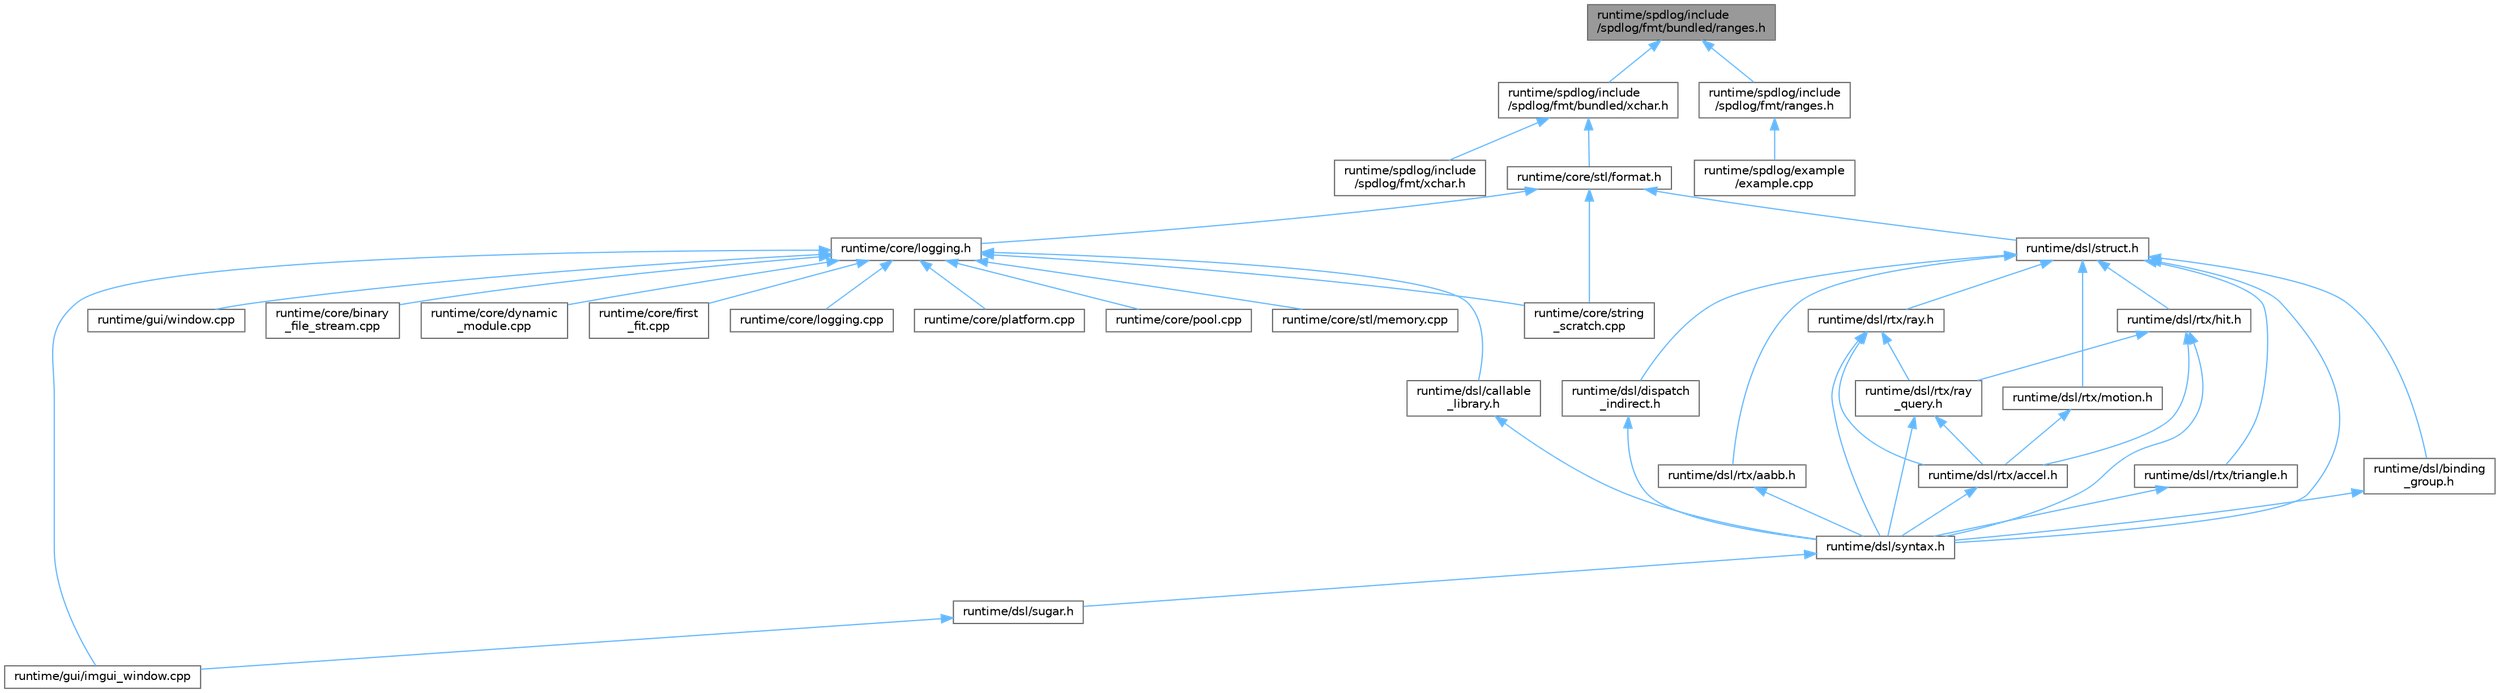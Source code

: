 digraph "runtime/spdlog/include/spdlog/fmt/bundled/ranges.h"
{
 // LATEX_PDF_SIZE
  bgcolor="transparent";
  edge [fontname=Helvetica,fontsize=10,labelfontname=Helvetica,labelfontsize=10];
  node [fontname=Helvetica,fontsize=10,shape=box,height=0.2,width=0.4];
  Node1 [id="Node000001",label="runtime/spdlog/include\l/spdlog/fmt/bundled/ranges.h",height=0.2,width=0.4,color="gray40", fillcolor="grey60", style="filled", fontcolor="black",tooltip=" "];
  Node1 -> Node2 [id="edge45_Node000001_Node000002",dir="back",color="steelblue1",style="solid",tooltip=" "];
  Node2 [id="Node000002",label="runtime/spdlog/include\l/spdlog/fmt/bundled/xchar.h",height=0.2,width=0.4,color="grey40", fillcolor="white", style="filled",URL="$bundled_2xchar_8h.html",tooltip=" "];
  Node2 -> Node3 [id="edge46_Node000002_Node000003",dir="back",color="steelblue1",style="solid",tooltip=" "];
  Node3 [id="Node000003",label="runtime/core/stl/format.h",height=0.2,width=0.4,color="grey40", fillcolor="white", style="filled",URL="$core_2stl_2format_8h.html",tooltip=" "];
  Node3 -> Node4 [id="edge47_Node000003_Node000004",dir="back",color="steelblue1",style="solid",tooltip=" "];
  Node4 [id="Node000004",label="runtime/core/logging.h",height=0.2,width=0.4,color="grey40", fillcolor="white", style="filled",URL="$logging_8h.html",tooltip=" "];
  Node4 -> Node5 [id="edge48_Node000004_Node000005",dir="back",color="steelblue1",style="solid",tooltip=" "];
  Node5 [id="Node000005",label="runtime/core/binary\l_file_stream.cpp",height=0.2,width=0.4,color="grey40", fillcolor="white", style="filled",URL="$binary__file__stream_8cpp.html",tooltip=" "];
  Node4 -> Node6 [id="edge49_Node000004_Node000006",dir="back",color="steelblue1",style="solid",tooltip=" "];
  Node6 [id="Node000006",label="runtime/core/dynamic\l_module.cpp",height=0.2,width=0.4,color="grey40", fillcolor="white", style="filled",URL="$dynamic__module_8cpp.html",tooltip=" "];
  Node4 -> Node7 [id="edge50_Node000004_Node000007",dir="back",color="steelblue1",style="solid",tooltip=" "];
  Node7 [id="Node000007",label="runtime/core/first\l_fit.cpp",height=0.2,width=0.4,color="grey40", fillcolor="white", style="filled",URL="$first__fit_8cpp.html",tooltip=" "];
  Node4 -> Node8 [id="edge51_Node000004_Node000008",dir="back",color="steelblue1",style="solid",tooltip=" "];
  Node8 [id="Node000008",label="runtime/core/logging.cpp",height=0.2,width=0.4,color="grey40", fillcolor="white", style="filled",URL="$logging_8cpp.html",tooltip=" "];
  Node4 -> Node9 [id="edge52_Node000004_Node000009",dir="back",color="steelblue1",style="solid",tooltip=" "];
  Node9 [id="Node000009",label="runtime/core/platform.cpp",height=0.2,width=0.4,color="grey40", fillcolor="white", style="filled",URL="$platform_8cpp.html",tooltip=" "];
  Node4 -> Node10 [id="edge53_Node000004_Node000010",dir="back",color="steelblue1",style="solid",tooltip=" "];
  Node10 [id="Node000010",label="runtime/core/pool.cpp",height=0.2,width=0.4,color="grey40", fillcolor="white", style="filled",URL="$pool_8cpp.html",tooltip=" "];
  Node4 -> Node11 [id="edge54_Node000004_Node000011",dir="back",color="steelblue1",style="solid",tooltip=" "];
  Node11 [id="Node000011",label="runtime/core/stl/memory.cpp",height=0.2,width=0.4,color="grey40", fillcolor="white", style="filled",URL="$core_2stl_2memory_8cpp.html",tooltip=" "];
  Node4 -> Node12 [id="edge55_Node000004_Node000012",dir="back",color="steelblue1",style="solid",tooltip=" "];
  Node12 [id="Node000012",label="runtime/core/string\l_scratch.cpp",height=0.2,width=0.4,color="grey40", fillcolor="white", style="filled",URL="$string__scratch_8cpp.html",tooltip=" "];
  Node4 -> Node13 [id="edge56_Node000004_Node000013",dir="back",color="steelblue1",style="solid",tooltip=" "];
  Node13 [id="Node000013",label="runtime/dsl/callable\l_library.h",height=0.2,width=0.4,color="grey40", fillcolor="white", style="filled",URL="$dsl_2callable__library_8h.html",tooltip=" "];
  Node13 -> Node14 [id="edge57_Node000013_Node000014",dir="back",color="steelblue1",style="solid",tooltip=" "];
  Node14 [id="Node000014",label="runtime/dsl/syntax.h",height=0.2,width=0.4,color="grey40", fillcolor="white", style="filled",URL="$syntax_8h.html",tooltip=" "];
  Node14 -> Node15 [id="edge58_Node000014_Node000015",dir="back",color="steelblue1",style="solid",tooltip=" "];
  Node15 [id="Node000015",label="runtime/dsl/sugar.h",height=0.2,width=0.4,color="grey40", fillcolor="white", style="filled",URL="$sugar_8h.html",tooltip=" "];
  Node15 -> Node16 [id="edge59_Node000015_Node000016",dir="back",color="steelblue1",style="solid",tooltip=" "];
  Node16 [id="Node000016",label="runtime/gui/imgui_window.cpp",height=0.2,width=0.4,color="grey40", fillcolor="white", style="filled",URL="$imgui__window_8cpp.html",tooltip=" "];
  Node4 -> Node16 [id="edge60_Node000004_Node000016",dir="back",color="steelblue1",style="solid",tooltip=" "];
  Node4 -> Node17 [id="edge61_Node000004_Node000017",dir="back",color="steelblue1",style="solid",tooltip=" "];
  Node17 [id="Node000017",label="runtime/gui/window.cpp",height=0.2,width=0.4,color="grey40", fillcolor="white", style="filled",URL="$window_8cpp.html",tooltip=" "];
  Node3 -> Node12 [id="edge62_Node000003_Node000012",dir="back",color="steelblue1",style="solid",tooltip=" "];
  Node3 -> Node18 [id="edge63_Node000003_Node000018",dir="back",color="steelblue1",style="solid",tooltip=" "];
  Node18 [id="Node000018",label="runtime/dsl/struct.h",height=0.2,width=0.4,color="grey40", fillcolor="white", style="filled",URL="$struct_8h.html",tooltip=" "];
  Node18 -> Node19 [id="edge64_Node000018_Node000019",dir="back",color="steelblue1",style="solid",tooltip=" "];
  Node19 [id="Node000019",label="runtime/dsl/binding\l_group.h",height=0.2,width=0.4,color="grey40", fillcolor="white", style="filled",URL="$binding__group_8h.html",tooltip=" "];
  Node19 -> Node14 [id="edge65_Node000019_Node000014",dir="back",color="steelblue1",style="solid",tooltip=" "];
  Node18 -> Node20 [id="edge66_Node000018_Node000020",dir="back",color="steelblue1",style="solid",tooltip=" "];
  Node20 [id="Node000020",label="runtime/dsl/dispatch\l_indirect.h",height=0.2,width=0.4,color="grey40", fillcolor="white", style="filled",URL="$dispatch__indirect_8h.html",tooltip=" "];
  Node20 -> Node14 [id="edge67_Node000020_Node000014",dir="back",color="steelblue1",style="solid",tooltip=" "];
  Node18 -> Node21 [id="edge68_Node000018_Node000021",dir="back",color="steelblue1",style="solid",tooltip=" "];
  Node21 [id="Node000021",label="runtime/dsl/rtx/aabb.h",height=0.2,width=0.4,color="grey40", fillcolor="white", style="filled",URL="$dsl_2rtx_2aabb_8h.html",tooltip=" "];
  Node21 -> Node14 [id="edge69_Node000021_Node000014",dir="back",color="steelblue1",style="solid",tooltip=" "];
  Node18 -> Node22 [id="edge70_Node000018_Node000022",dir="back",color="steelblue1",style="solid",tooltip=" "];
  Node22 [id="Node000022",label="runtime/dsl/rtx/hit.h",height=0.2,width=0.4,color="grey40", fillcolor="white", style="filled",URL="$dsl_2rtx_2hit_8h.html",tooltip=" "];
  Node22 -> Node23 [id="edge71_Node000022_Node000023",dir="back",color="steelblue1",style="solid",tooltip=" "];
  Node23 [id="Node000023",label="runtime/dsl/rtx/accel.h",height=0.2,width=0.4,color="grey40", fillcolor="white", style="filled",URL="$dsl_2rtx_2accel_8h.html",tooltip=" "];
  Node23 -> Node14 [id="edge72_Node000023_Node000014",dir="back",color="steelblue1",style="solid",tooltip=" "];
  Node22 -> Node24 [id="edge73_Node000022_Node000024",dir="back",color="steelblue1",style="solid",tooltip=" "];
  Node24 [id="Node000024",label="runtime/dsl/rtx/ray\l_query.h",height=0.2,width=0.4,color="grey40", fillcolor="white", style="filled",URL="$ray__query_8h.html",tooltip=" "];
  Node24 -> Node23 [id="edge74_Node000024_Node000023",dir="back",color="steelblue1",style="solid",tooltip=" "];
  Node24 -> Node14 [id="edge75_Node000024_Node000014",dir="back",color="steelblue1",style="solid",tooltip=" "];
  Node22 -> Node14 [id="edge76_Node000022_Node000014",dir="back",color="steelblue1",style="solid",tooltip=" "];
  Node18 -> Node25 [id="edge77_Node000018_Node000025",dir="back",color="steelblue1",style="solid",tooltip=" "];
  Node25 [id="Node000025",label="runtime/dsl/rtx/motion.h",height=0.2,width=0.4,color="grey40", fillcolor="white", style="filled",URL="$motion_8h.html",tooltip=" "];
  Node25 -> Node23 [id="edge78_Node000025_Node000023",dir="back",color="steelblue1",style="solid",tooltip=" "];
  Node18 -> Node26 [id="edge79_Node000018_Node000026",dir="back",color="steelblue1",style="solid",tooltip=" "];
  Node26 [id="Node000026",label="runtime/dsl/rtx/ray.h",height=0.2,width=0.4,color="grey40", fillcolor="white", style="filled",URL="$dsl_2rtx_2ray_8h.html",tooltip=" "];
  Node26 -> Node23 [id="edge80_Node000026_Node000023",dir="back",color="steelblue1",style="solid",tooltip=" "];
  Node26 -> Node24 [id="edge81_Node000026_Node000024",dir="back",color="steelblue1",style="solid",tooltip=" "];
  Node26 -> Node14 [id="edge82_Node000026_Node000014",dir="back",color="steelblue1",style="solid",tooltip=" "];
  Node18 -> Node27 [id="edge83_Node000018_Node000027",dir="back",color="steelblue1",style="solid",tooltip=" "];
  Node27 [id="Node000027",label="runtime/dsl/rtx/triangle.h",height=0.2,width=0.4,color="grey40", fillcolor="white", style="filled",URL="$dsl_2rtx_2triangle_8h.html",tooltip=" "];
  Node27 -> Node14 [id="edge84_Node000027_Node000014",dir="back",color="steelblue1",style="solid",tooltip=" "];
  Node18 -> Node14 [id="edge85_Node000018_Node000014",dir="back",color="steelblue1",style="solid",tooltip=" "];
  Node2 -> Node28 [id="edge86_Node000002_Node000028",dir="back",color="steelblue1",style="solid",tooltip=" "];
  Node28 [id="Node000028",label="runtime/spdlog/include\l/spdlog/fmt/xchar.h",height=0.2,width=0.4,color="grey40", fillcolor="white", style="filled",URL="$xchar_8h.html",tooltip=" "];
  Node1 -> Node29 [id="edge87_Node000001_Node000029",dir="back",color="steelblue1",style="solid",tooltip=" "];
  Node29 [id="Node000029",label="runtime/spdlog/include\l/spdlog/fmt/ranges.h",height=0.2,width=0.4,color="grey40", fillcolor="white", style="filled",URL="$ranges_8h.html",tooltip=" "];
  Node29 -> Node30 [id="edge88_Node000029_Node000030",dir="back",color="steelblue1",style="solid",tooltip=" "];
  Node30 [id="Node000030",label="runtime/spdlog/example\l/example.cpp",height=0.2,width=0.4,color="grey40", fillcolor="white", style="filled",URL="$example_8cpp.html",tooltip=" "];
}

